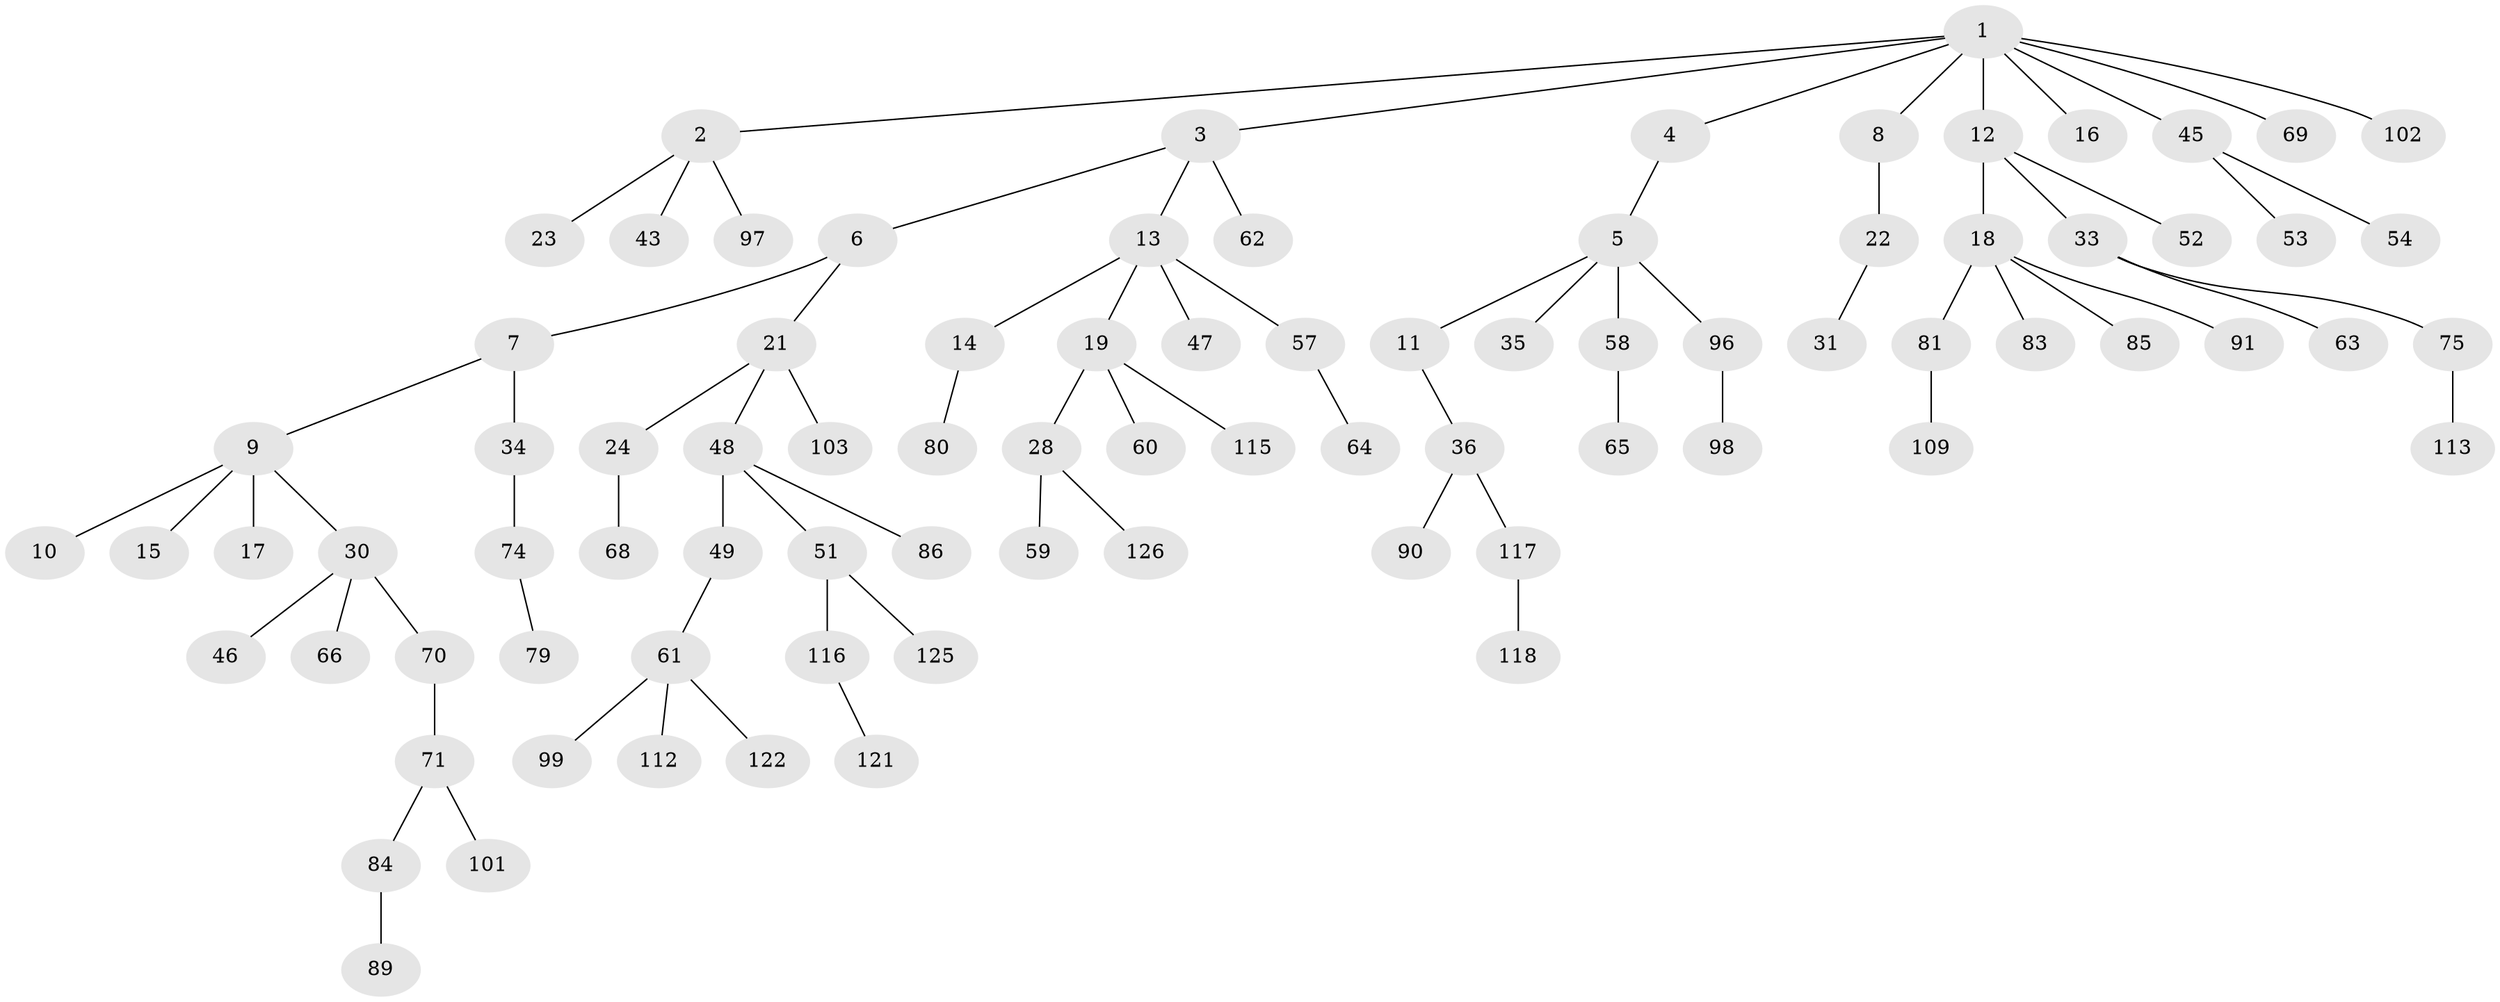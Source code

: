// original degree distribution, {8: 0.007936507936507936, 4: 0.07936507936507936, 3: 0.11904761904761904, 6: 0.015873015873015872, 2: 0.30952380952380953, 1: 0.4523809523809524, 5: 0.015873015873015872}
// Generated by graph-tools (version 1.1) at 2025/11/02/27/25 16:11:27]
// undirected, 84 vertices, 83 edges
graph export_dot {
graph [start="1"]
  node [color=gray90,style=filled];
  1 [super="+32"];
  2 [super="+29"];
  3;
  4 [super="+40"];
  5 [super="+55"];
  6 [super="+38"];
  7;
  8 [super="+37"];
  9 [super="+88"];
  10 [super="+42"];
  11;
  12 [super="+26"];
  13 [super="+67"];
  14 [super="+20"];
  15;
  16 [super="+107"];
  17 [super="+87"];
  18 [super="+77"];
  19 [super="+27"];
  21 [super="+44"];
  22;
  23 [super="+25"];
  24 [super="+95"];
  28 [super="+56"];
  30 [super="+39"];
  31 [super="+100"];
  33 [super="+73"];
  34 [super="+41"];
  35 [super="+104"];
  36 [super="+50"];
  43;
  45;
  46;
  47 [super="+124"];
  48 [super="+76"];
  49;
  51 [super="+78"];
  52;
  53 [super="+72"];
  54 [super="+106"];
  57 [super="+114"];
  58 [super="+92"];
  59 [super="+105"];
  60;
  61 [super="+110"];
  62 [super="+94"];
  63;
  64;
  65 [super="+93"];
  66;
  68;
  69;
  70;
  71 [super="+82"];
  74;
  75;
  79;
  80 [super="+119"];
  81;
  83 [super="+108"];
  84;
  85;
  86 [super="+111"];
  89;
  90;
  91;
  96;
  97;
  98;
  99 [super="+120"];
  101;
  102;
  103;
  109;
  112;
  113;
  115 [super="+123"];
  116;
  117;
  118;
  121;
  122;
  125;
  126;
  1 -- 2;
  1 -- 3;
  1 -- 4;
  1 -- 8;
  1 -- 12;
  1 -- 16;
  1 -- 102;
  1 -- 45;
  1 -- 69;
  2 -- 23;
  2 -- 97;
  2 -- 43;
  3 -- 6;
  3 -- 13;
  3 -- 62;
  4 -- 5;
  5 -- 11;
  5 -- 35;
  5 -- 96;
  5 -- 58;
  6 -- 7;
  6 -- 21;
  7 -- 9;
  7 -- 34;
  8 -- 22;
  9 -- 10;
  9 -- 15;
  9 -- 17;
  9 -- 30;
  11 -- 36;
  12 -- 18;
  12 -- 33;
  12 -- 52;
  13 -- 14;
  13 -- 19;
  13 -- 47;
  13 -- 57;
  14 -- 80;
  18 -- 81;
  18 -- 83;
  18 -- 85;
  18 -- 91;
  19 -- 60;
  19 -- 115;
  19 -- 28;
  21 -- 24;
  21 -- 48;
  21 -- 103;
  22 -- 31;
  24 -- 68;
  28 -- 59;
  28 -- 126;
  30 -- 46;
  30 -- 66;
  30 -- 70;
  33 -- 63;
  33 -- 75;
  34 -- 74;
  36 -- 90;
  36 -- 117;
  45 -- 53;
  45 -- 54;
  48 -- 49;
  48 -- 51;
  48 -- 86;
  49 -- 61;
  51 -- 125;
  51 -- 116;
  57 -- 64;
  58 -- 65;
  61 -- 99;
  61 -- 122;
  61 -- 112;
  70 -- 71;
  71 -- 84;
  71 -- 101;
  74 -- 79;
  75 -- 113;
  81 -- 109;
  84 -- 89;
  96 -- 98;
  116 -- 121;
  117 -- 118;
}
